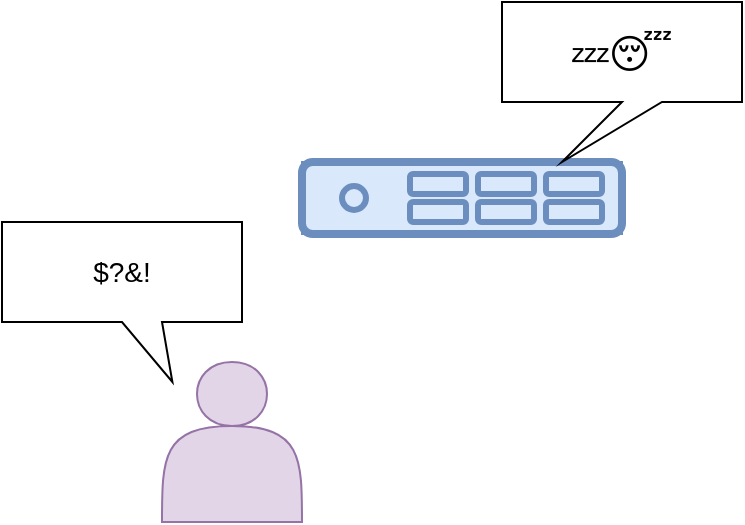 <mxfile version="25.0.2">
  <diagram name="Seite-1" id="M_LeeQvaGW8HUvglKdxt">
    <mxGraphModel dx="2074" dy="1196" grid="1" gridSize="10" guides="1" tooltips="1" connect="1" arrows="1" fold="1" page="1" pageScale="1" pageWidth="1169" pageHeight="1654" math="0" shadow="0">
      <root>
        <mxCell id="0" />
        <mxCell id="1" parent="0" />
        <mxCell id="CT1zyihw8XGY2h9wpEt9-1" value="" style="group;fillColor=#dae8fc;strokeColor=#6c8ebf;" vertex="1" connectable="0" parent="1">
          <mxGeometry x="570" y="230" width="160" height="36" as="geometry" />
        </mxCell>
        <mxCell id="CT1zyihw8XGY2h9wpEt9-2" value="" style="rounded=1;whiteSpace=wrap;html=1;strokeWidth=4;fillColor=#dae8fc;strokeColor=#6c8ebf;" vertex="1" parent="CT1zyihw8XGY2h9wpEt9-1">
          <mxGeometry width="160" height="36" as="geometry" />
        </mxCell>
        <mxCell id="CT1zyihw8XGY2h9wpEt9-3" value="" style="ellipse;whiteSpace=wrap;html=1;aspect=fixed;strokeWidth=3;fillColor=#dae8fc;strokeColor=#6c8ebf;" vertex="1" parent="CT1zyihw8XGY2h9wpEt9-1">
          <mxGeometry x="20" y="12" width="12" height="12" as="geometry" />
        </mxCell>
        <mxCell id="CT1zyihw8XGY2h9wpEt9-4" value="" style="rounded=1;whiteSpace=wrap;html=1;strokeWidth=3;fillColor=#dae8fc;strokeColor=#6c8ebf;" vertex="1" parent="CT1zyihw8XGY2h9wpEt9-1">
          <mxGeometry x="54" y="6" width="28" height="10" as="geometry" />
        </mxCell>
        <mxCell id="CT1zyihw8XGY2h9wpEt9-5" value="" style="rounded=1;whiteSpace=wrap;html=1;strokeWidth=3;fillColor=#dae8fc;strokeColor=#6c8ebf;" vertex="1" parent="CT1zyihw8XGY2h9wpEt9-1">
          <mxGeometry x="88" y="6" width="28" height="10" as="geometry" />
        </mxCell>
        <mxCell id="CT1zyihw8XGY2h9wpEt9-6" value="" style="rounded=1;whiteSpace=wrap;html=1;strokeWidth=3;fillColor=#dae8fc;strokeColor=#6c8ebf;" vertex="1" parent="CT1zyihw8XGY2h9wpEt9-1">
          <mxGeometry x="122" y="6" width="28" height="10" as="geometry" />
        </mxCell>
        <mxCell id="CT1zyihw8XGY2h9wpEt9-7" value="" style="rounded=1;whiteSpace=wrap;html=1;strokeWidth=3;fillColor=#dae8fc;strokeColor=#6c8ebf;" vertex="1" parent="CT1zyihw8XGY2h9wpEt9-1">
          <mxGeometry x="54" y="20" width="28" height="10" as="geometry" />
        </mxCell>
        <mxCell id="CT1zyihw8XGY2h9wpEt9-8" value="" style="rounded=1;whiteSpace=wrap;html=1;strokeWidth=3;fillColor=#dae8fc;strokeColor=#6c8ebf;" vertex="1" parent="CT1zyihw8XGY2h9wpEt9-1">
          <mxGeometry x="88" y="20" width="28" height="10" as="geometry" />
        </mxCell>
        <mxCell id="CT1zyihw8XGY2h9wpEt9-9" value="" style="rounded=1;whiteSpace=wrap;html=1;strokeWidth=3;fillColor=#dae8fc;strokeColor=#6c8ebf;" vertex="1" parent="CT1zyihw8XGY2h9wpEt9-1">
          <mxGeometry x="122" y="20" width="28" height="10" as="geometry" />
        </mxCell>
        <mxCell id="CT1zyihw8XGY2h9wpEt9-11" value="" style="shape=actor;whiteSpace=wrap;html=1;fillColor=#e1d5e7;strokeColor=#9673a6;" vertex="1" parent="1">
          <mxGeometry x="500" y="330" width="70" height="80" as="geometry" />
        </mxCell>
        <mxCell id="CT1zyihw8XGY2h9wpEt9-12" value="&lt;font style=&quot;font-size: 14px;&quot;&gt;$?&amp;amp;!&lt;/font&gt;" style="shape=callout;whiteSpace=wrap;html=1;perimeter=calloutPerimeter;position2=0.71;" vertex="1" parent="1">
          <mxGeometry x="420" y="260" width="120" height="80" as="geometry" />
        </mxCell>
        <mxCell id="CT1zyihw8XGY2h9wpEt9-13" value="&lt;font style=&quot;font-size: 20px;&quot;&gt;💤😴&lt;/font&gt;" style="shape=callout;whiteSpace=wrap;html=1;perimeter=calloutPerimeter;position2=0.25;" vertex="1" parent="1">
          <mxGeometry x="670" y="150" width="120" height="80" as="geometry" />
        </mxCell>
      </root>
    </mxGraphModel>
  </diagram>
</mxfile>

